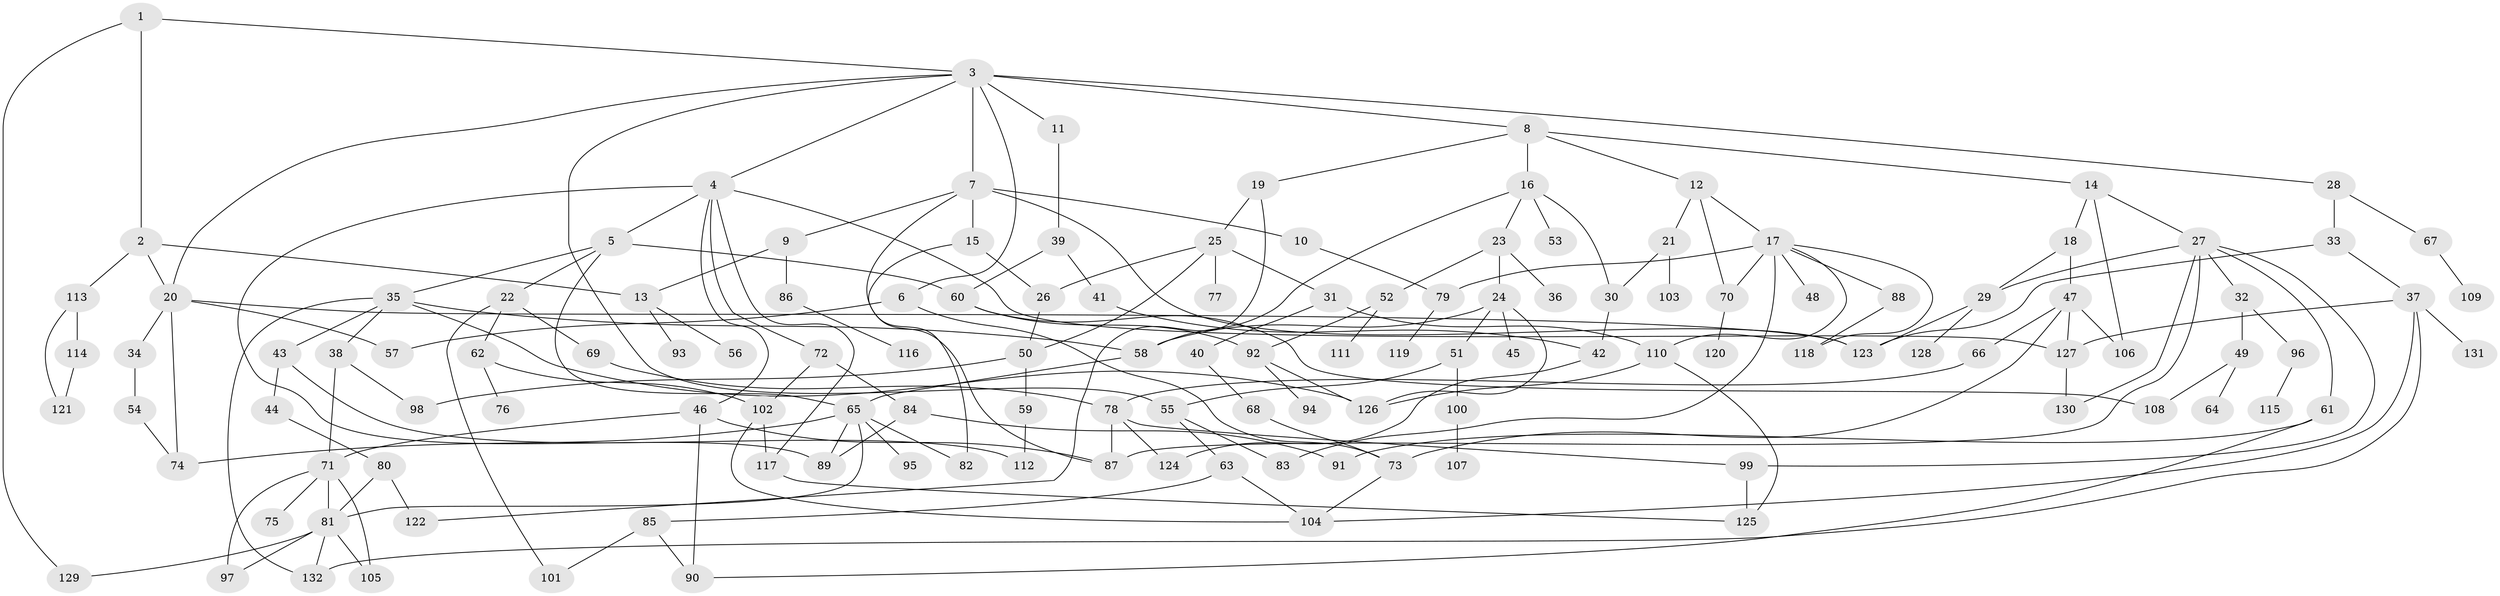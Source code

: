 // Generated by graph-tools (version 1.1) at 2025/10/02/27/25 16:10:54]
// undirected, 132 vertices, 197 edges
graph export_dot {
graph [start="1"]
  node [color=gray90,style=filled];
  1;
  2;
  3;
  4;
  5;
  6;
  7;
  8;
  9;
  10;
  11;
  12;
  13;
  14;
  15;
  16;
  17;
  18;
  19;
  20;
  21;
  22;
  23;
  24;
  25;
  26;
  27;
  28;
  29;
  30;
  31;
  32;
  33;
  34;
  35;
  36;
  37;
  38;
  39;
  40;
  41;
  42;
  43;
  44;
  45;
  46;
  47;
  48;
  49;
  50;
  51;
  52;
  53;
  54;
  55;
  56;
  57;
  58;
  59;
  60;
  61;
  62;
  63;
  64;
  65;
  66;
  67;
  68;
  69;
  70;
  71;
  72;
  73;
  74;
  75;
  76;
  77;
  78;
  79;
  80;
  81;
  82;
  83;
  84;
  85;
  86;
  87;
  88;
  89;
  90;
  91;
  92;
  93;
  94;
  95;
  96;
  97;
  98;
  99;
  100;
  101;
  102;
  103;
  104;
  105;
  106;
  107;
  108;
  109;
  110;
  111;
  112;
  113;
  114;
  115;
  116;
  117;
  118;
  119;
  120;
  121;
  122;
  123;
  124;
  125;
  126;
  127;
  128;
  129;
  130;
  131;
  132;
  1 -- 2;
  1 -- 3;
  1 -- 129;
  2 -- 13;
  2 -- 20;
  2 -- 113;
  3 -- 4;
  3 -- 6;
  3 -- 7;
  3 -- 8;
  3 -- 11;
  3 -- 28;
  3 -- 55;
  3 -- 20;
  4 -- 5;
  4 -- 46;
  4 -- 72;
  4 -- 117;
  4 -- 127;
  4 -- 89;
  5 -- 22;
  5 -- 35;
  5 -- 60;
  5 -- 65;
  6 -- 73;
  6 -- 57;
  7 -- 9;
  7 -- 10;
  7 -- 15;
  7 -- 123;
  7 -- 87;
  8 -- 12;
  8 -- 14;
  8 -- 16;
  8 -- 19;
  9 -- 86;
  9 -- 13;
  10 -- 79;
  11 -- 39;
  12 -- 17;
  12 -- 21;
  12 -- 70;
  13 -- 56;
  13 -- 93;
  14 -- 18;
  14 -- 27;
  14 -- 106;
  15 -- 26;
  15 -- 82;
  16 -- 23;
  16 -- 30;
  16 -- 53;
  16 -- 58;
  17 -- 48;
  17 -- 70;
  17 -- 79;
  17 -- 88;
  17 -- 110;
  17 -- 83;
  17 -- 118;
  18 -- 47;
  18 -- 29;
  19 -- 25;
  19 -- 122;
  20 -- 34;
  20 -- 57;
  20 -- 123;
  20 -- 74;
  21 -- 103;
  21 -- 30;
  22 -- 62;
  22 -- 69;
  22 -- 101;
  23 -- 24;
  23 -- 36;
  23 -- 52;
  24 -- 45;
  24 -- 51;
  24 -- 58;
  24 -- 126;
  25 -- 31;
  25 -- 77;
  25 -- 26;
  25 -- 50;
  26 -- 50;
  27 -- 29;
  27 -- 32;
  27 -- 61;
  27 -- 99;
  27 -- 87;
  27 -- 130;
  28 -- 33;
  28 -- 67;
  29 -- 128;
  29 -- 123;
  30 -- 42;
  31 -- 40;
  31 -- 110;
  32 -- 49;
  32 -- 96;
  33 -- 37;
  33 -- 123;
  34 -- 54;
  35 -- 38;
  35 -- 43;
  35 -- 126;
  35 -- 132;
  35 -- 58;
  37 -- 127;
  37 -- 131;
  37 -- 132;
  37 -- 104;
  38 -- 98;
  38 -- 71;
  39 -- 41;
  39 -- 60;
  40 -- 68;
  41 -- 42;
  42 -- 124;
  43 -- 44;
  43 -- 112;
  44 -- 80;
  46 -- 71;
  46 -- 87;
  46 -- 90;
  47 -- 66;
  47 -- 106;
  47 -- 73;
  47 -- 127;
  49 -- 64;
  49 -- 108;
  50 -- 59;
  50 -- 98;
  51 -- 100;
  51 -- 55;
  52 -- 92;
  52 -- 111;
  54 -- 74;
  55 -- 63;
  55 -- 83;
  58 -- 65;
  59 -- 112;
  60 -- 108;
  60 -- 92;
  61 -- 91;
  61 -- 90;
  62 -- 76;
  62 -- 102;
  63 -- 85;
  63 -- 104;
  65 -- 74;
  65 -- 89;
  65 -- 95;
  65 -- 82;
  65 -- 81;
  66 -- 78;
  67 -- 109;
  68 -- 73;
  69 -- 78;
  70 -- 120;
  71 -- 75;
  71 -- 97;
  71 -- 105;
  71 -- 81;
  72 -- 84;
  72 -- 102;
  73 -- 104;
  78 -- 87;
  78 -- 124;
  78 -- 99;
  79 -- 119;
  80 -- 81;
  80 -- 122;
  81 -- 97;
  81 -- 132;
  81 -- 105;
  81 -- 129;
  84 -- 89;
  84 -- 91;
  85 -- 90;
  85 -- 101;
  86 -- 116;
  88 -- 118;
  92 -- 94;
  92 -- 126;
  96 -- 115;
  99 -- 125;
  100 -- 107;
  102 -- 104;
  102 -- 117;
  110 -- 126;
  110 -- 125;
  113 -- 114;
  113 -- 121;
  114 -- 121;
  117 -- 125;
  127 -- 130;
}
